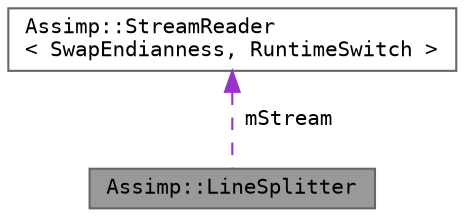 digraph "Assimp::LineSplitter"
{
 // LATEX_PDF_SIZE
  bgcolor="transparent";
  edge [fontname=Terminal,fontsize=10,labelfontname=Helvetica,labelfontsize=10];
  node [fontname=Terminal,fontsize=10,shape=box,height=0.2,width=0.4];
  Node1 [label="Assimp::LineSplitter",height=0.2,width=0.4,color="gray40", fillcolor="grey60", style="filled", fontcolor="black",tooltip=" "];
  Node2 -> Node1 [dir="back",color="darkorchid3",style="dashed",label=" mStream" ];
  Node2 [label="Assimp::StreamReader\l\< SwapEndianness, RuntimeSwitch \>",height=0.2,width=0.4,color="gray40", fillcolor="white", style="filled",URL="$class_assimp_1_1_stream_reader.html",tooltip=" "];
}
